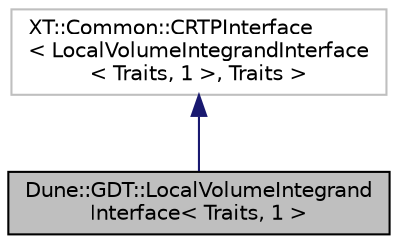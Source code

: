 digraph "Dune::GDT::LocalVolumeIntegrandInterface&lt; Traits, 1 &gt;"
{
  edge [fontname="Helvetica",fontsize="10",labelfontname="Helvetica",labelfontsize="10"];
  node [fontname="Helvetica",fontsize="10",shape=record];
  Node0 [label="Dune::GDT::LocalVolumeIntegrand\lInterface\< Traits, 1 \>",height=0.2,width=0.4,color="black", fillcolor="grey75", style="filled", fontcolor="black"];
  Node1 -> Node0 [dir="back",color="midnightblue",fontsize="10",style="solid",fontname="Helvetica"];
  Node1 [label="XT::Common::CRTPInterface\l\< LocalVolumeIntegrandInterface\l\< Traits, 1 \>, Traits \>",height=0.2,width=0.4,color="grey75", fillcolor="white", style="filled"];
}
